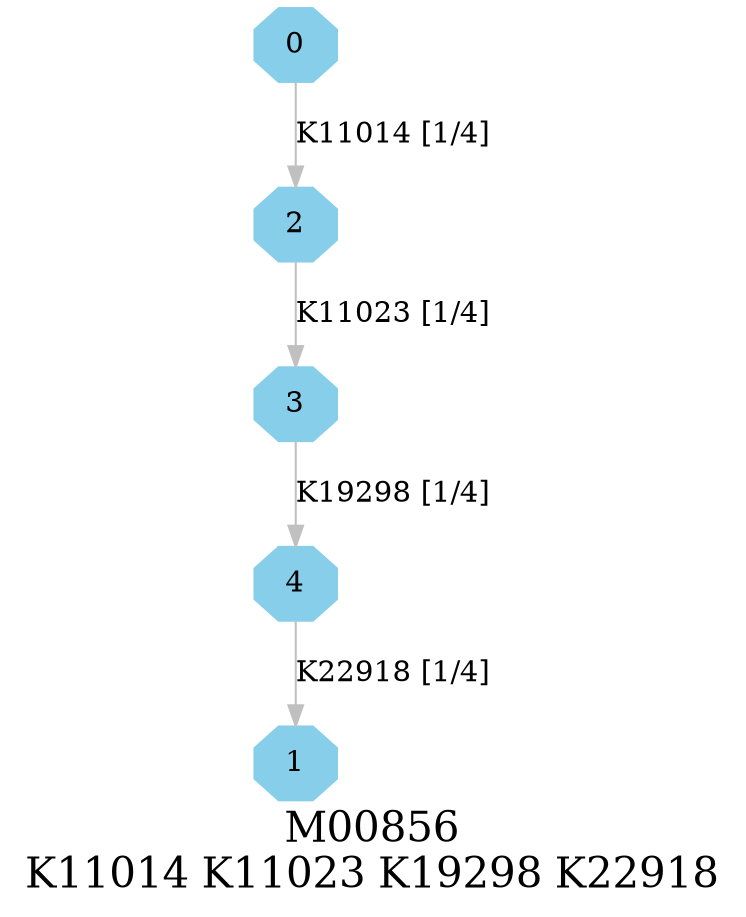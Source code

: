 digraph G {
graph [label="M00856
K11014 K11023 K19298 K22918",fontsize=20];
node [shape=box,style=filled];
edge [len=3,color=grey];
{node [width=.3,height=.3,shape=octagon,style=filled,color=skyblue] 0 1 2 3 4 }
0 -> 2 [label="K11014 [1/4]"];
2 -> 3 [label="K11023 [1/4]"];
3 -> 4 [label="K19298 [1/4]"];
4 -> 1 [label="K22918 [1/4]"];
}